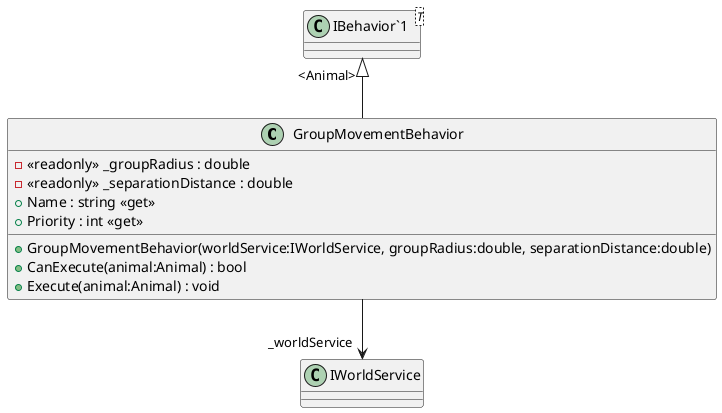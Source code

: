 @startuml
class GroupMovementBehavior {
    - <<readonly>> _groupRadius : double
    - <<readonly>> _separationDistance : double
    + GroupMovementBehavior(worldService:IWorldService, groupRadius:double, separationDistance:double)
    + Name : string <<get>>
    + Priority : int <<get>>
    + CanExecute(animal:Animal) : bool
    + Execute(animal:Animal) : void
}
class "IBehavior`1"<T> {
}
"IBehavior`1" "<Animal>" <|-- GroupMovementBehavior
GroupMovementBehavior --> "_worldService" IWorldService
@enduml
